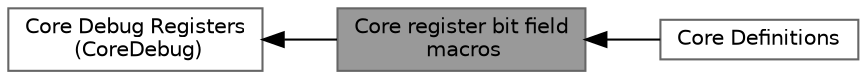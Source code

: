 digraph "Core register bit field macros"
{
 // LATEX_PDF_SIZE
  bgcolor="transparent";
  edge [fontname=Helvetica,fontsize=10,labelfontname=Helvetica,labelfontsize=10];
  node [fontname=Helvetica,fontsize=10,shape=box,height=0.2,width=0.4];
  rankdir=LR;
  Node2 [id="Node000002",label="Core Debug Registers\l (CoreDebug)",height=0.2,width=0.4,color="grey40", fillcolor="white", style="filled",URL="$group___c_m_s_i_s___core_debug.html",tooltip="Type definitions for the Core Debug Registers."];
  Node3 [id="Node000003",label="Core Definitions",height=0.2,width=0.4,color="grey40", fillcolor="white", style="filled",URL="$group___c_m_s_i_s__core__base.html",tooltip="Definitions for base addresses, unions, and structures."];
  Node1 [id="Node000001",label="Core register bit field\l macros",height=0.2,width=0.4,color="gray40", fillcolor="grey60", style="filled", fontcolor="black",tooltip="Macros for use with bit field definitions (xxx_Pos, xxx_Msk)."];
  Node2->Node1 [shape=plaintext, dir="back", style="solid"];
  Node1->Node3 [shape=plaintext, dir="back", style="solid"];
}
